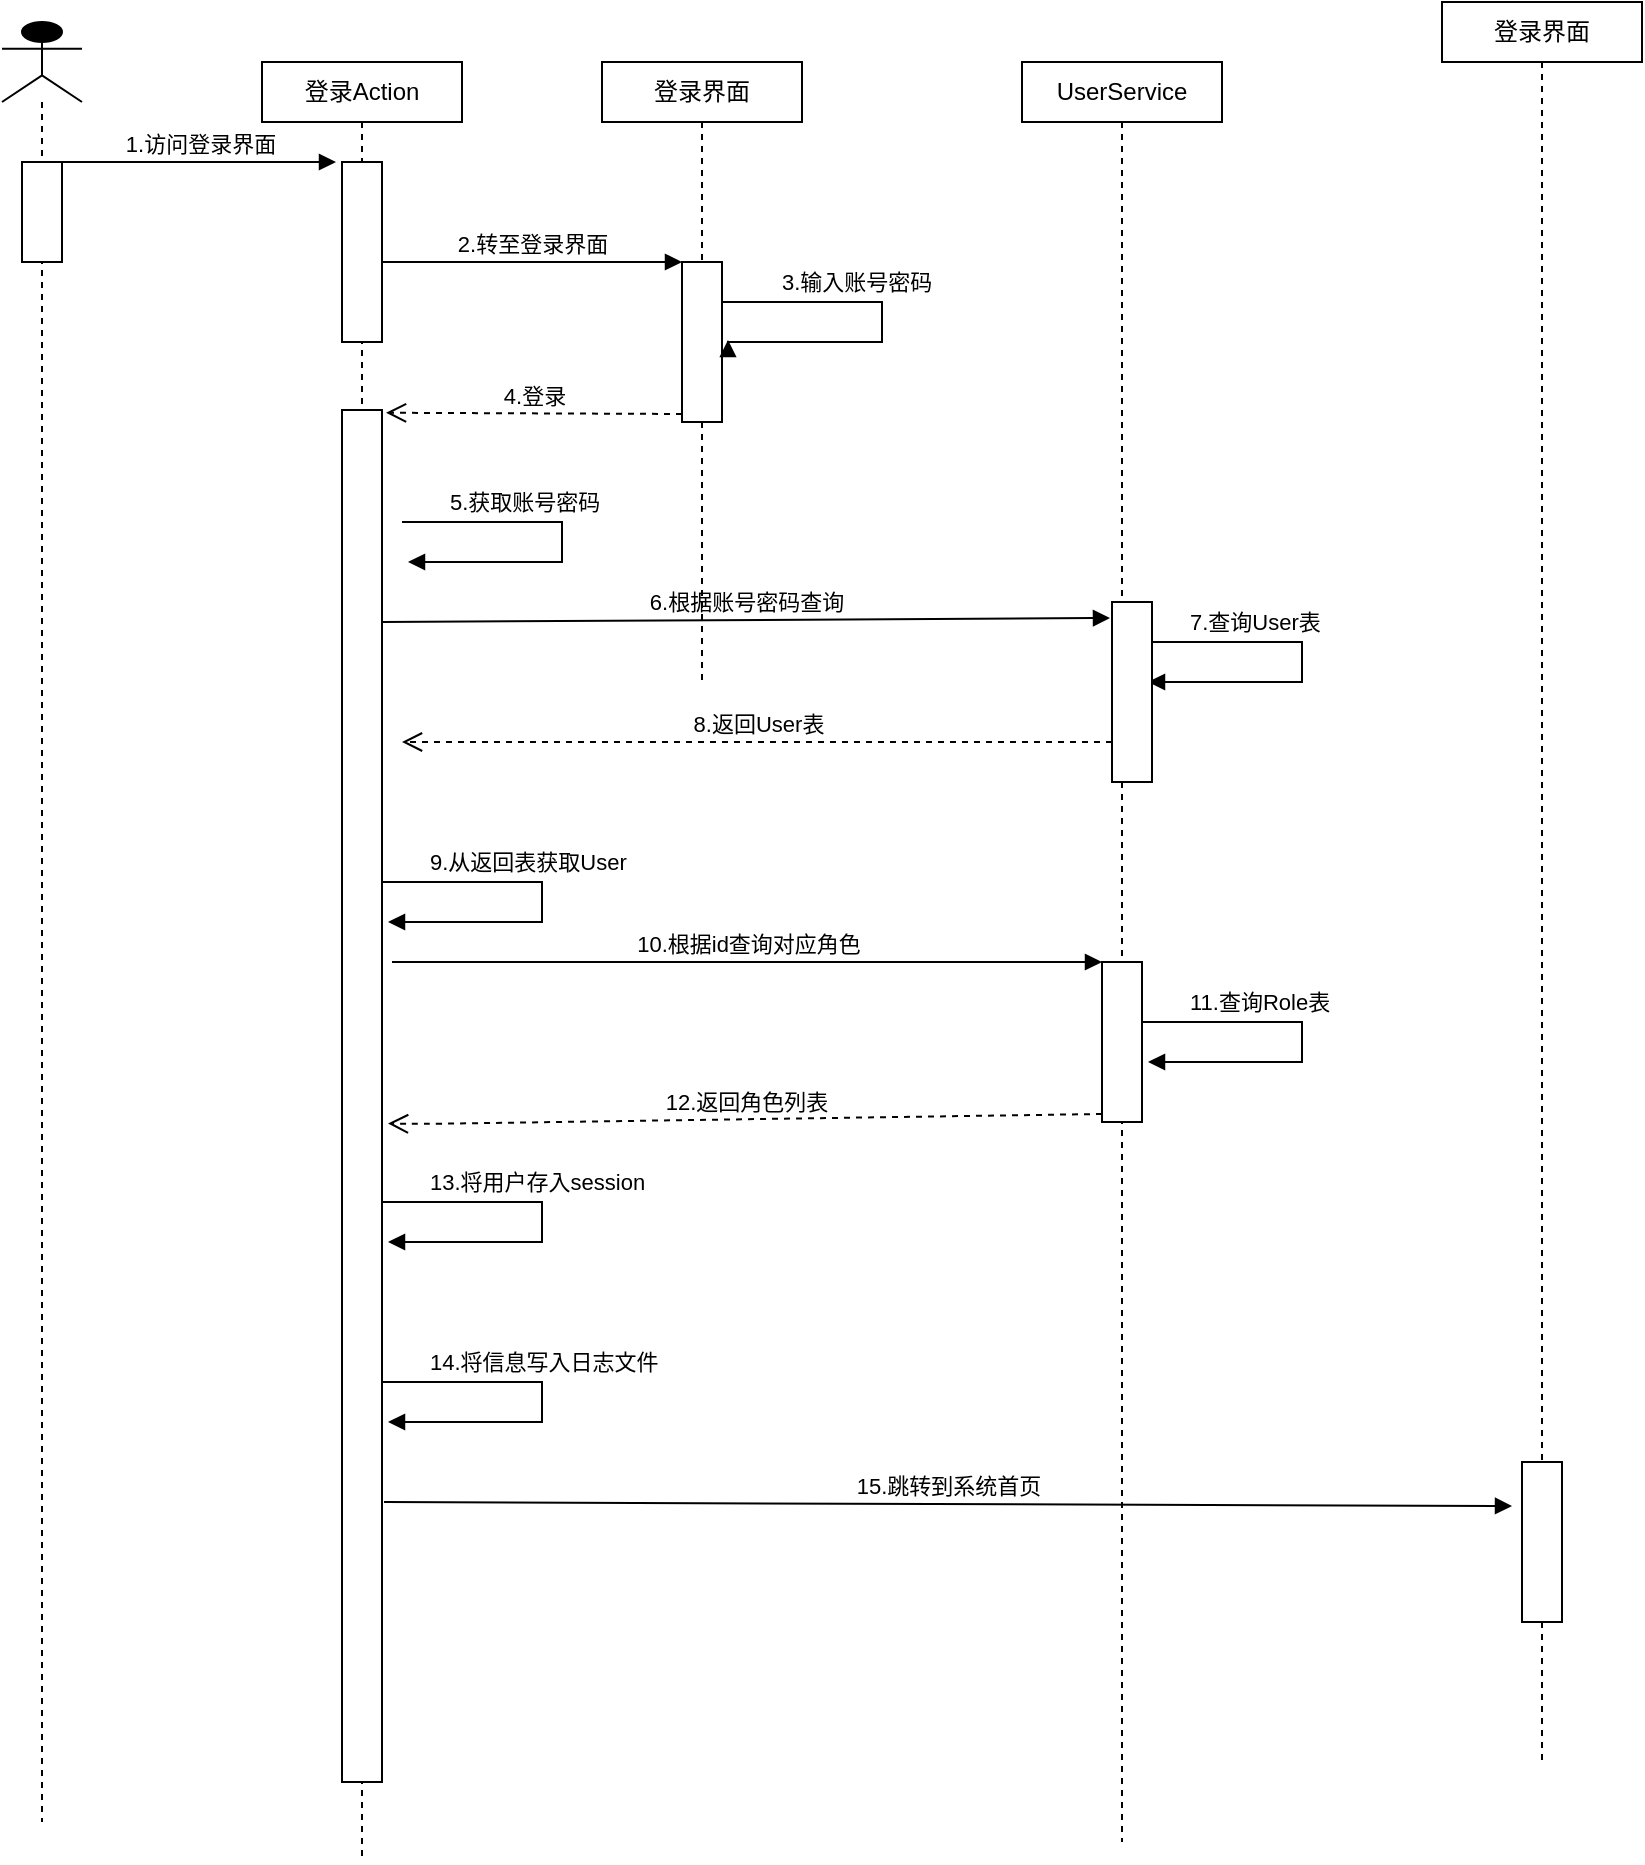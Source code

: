 <mxfile version="14.9.8" type="github">
  <diagram name="Page-1" id="13e1069c-82ec-6db2-03f1-153e76fe0fe0">
    <mxGraphModel dx="2066" dy="1154" grid="1" gridSize="10" guides="1" tooltips="1" connect="1" arrows="1" fold="1" page="1" pageScale="1" pageWidth="1100" pageHeight="850" background="none" math="0" shadow="0">
      <root>
        <mxCell id="0" />
        <mxCell id="1" parent="0" />
        <mxCell id="V67h488wyW6hvviUl2gR-12" value="登录Action" style="shape=umlLifeline;perimeter=lifelinePerimeter;whiteSpace=wrap;html=1;container=1;collapsible=0;recursiveResize=0;outlineConnect=0;fillColor=#FFFFFF;size=30;" parent="1" vertex="1">
          <mxGeometry x="170" y="70" width="100" height="900" as="geometry" />
        </mxCell>
        <mxCell id="V67h488wyW6hvviUl2gR-17" value="" style="html=1;points=[];perimeter=orthogonalPerimeter;strokeColor=#000000;fillColor=#FFFFFF;" parent="V67h488wyW6hvviUl2gR-12" vertex="1">
          <mxGeometry x="40" y="50" width="20" height="90" as="geometry" />
        </mxCell>
        <mxCell id="V67h488wyW6hvviUl2gR-33" value="" style="html=1;points=[];perimeter=orthogonalPerimeter;strokeColor=#000000;fillColor=#FFFFFF;" parent="V67h488wyW6hvviUl2gR-12" vertex="1">
          <mxGeometry x="40" y="174" width="20" height="686" as="geometry" />
        </mxCell>
        <mxCell id="V67h488wyW6hvviUl2gR-39" value="6.根据账号密码查询" style="html=1;verticalAlign=bottom;endArrow=block;entryX=-0.05;entryY=0.089;entryDx=0;entryDy=0;entryPerimeter=0;" parent="V67h488wyW6hvviUl2gR-12" target="V67h488wyW6hvviUl2gR-36" edge="1">
          <mxGeometry width="80" relative="1" as="geometry">
            <mxPoint x="60" y="280" as="sourcePoint" />
            <mxPoint x="140" y="280" as="targetPoint" />
          </mxGeometry>
        </mxCell>
        <mxCell id="V67h488wyW6hvviUl2gR-13" value="UserService" style="shape=umlLifeline;perimeter=lifelinePerimeter;whiteSpace=wrap;html=1;container=1;collapsible=0;recursiveResize=0;outlineConnect=0;fillColor=#FFFFFF;size=30;" parent="1" vertex="1">
          <mxGeometry x="550" y="70" width="100" height="890" as="geometry" />
        </mxCell>
        <mxCell id="V67h488wyW6hvviUl2gR-47" value="" style="html=1;points=[];perimeter=orthogonalPerimeter;strokeColor=#000000;fillColor=#FFFFFF;" parent="V67h488wyW6hvviUl2gR-13" vertex="1">
          <mxGeometry x="40" y="450" width="20" height="80" as="geometry" />
        </mxCell>
        <mxCell id="V67h488wyW6hvviUl2gR-14" value="登录界面" style="shape=umlLifeline;perimeter=lifelinePerimeter;whiteSpace=wrap;html=1;container=1;collapsible=0;recursiveResize=0;outlineConnect=0;fillColor=#FFFFFF;size=30;" parent="1" vertex="1">
          <mxGeometry x="340" y="70" width="100" height="310" as="geometry" />
        </mxCell>
        <mxCell id="V67h488wyW6hvviUl2gR-26" value="" style="html=1;points=[];perimeter=orthogonalPerimeter;strokeColor=#000000;fillColor=#FFFFFF;" parent="V67h488wyW6hvviUl2gR-14" vertex="1">
          <mxGeometry x="40" y="100" width="20" height="80" as="geometry" />
        </mxCell>
        <mxCell id="V67h488wyW6hvviUl2gR-15" value="登录界面" style="shape=umlLifeline;perimeter=lifelinePerimeter;whiteSpace=wrap;html=1;container=1;collapsible=0;recursiveResize=0;outlineConnect=0;fillColor=#FFFFFF;size=30;" parent="1" vertex="1">
          <mxGeometry x="760" y="40" width="100" height="880" as="geometry" />
        </mxCell>
        <mxCell id="V67h488wyW6hvviUl2gR-53" value="" style="html=1;points=[];perimeter=orthogonalPerimeter;strokeColor=#000000;fillColor=#FFFFFF;" parent="V67h488wyW6hvviUl2gR-15" vertex="1">
          <mxGeometry x="40" y="730" width="20" height="80" as="geometry" />
        </mxCell>
        <mxCell id="V67h488wyW6hvviUl2gR-16" value="" style="shape=umlLifeline;participant=umlActor;perimeter=lifelinePerimeter;whiteSpace=wrap;html=1;container=1;collapsible=0;recursiveResize=0;verticalAlign=top;spacingTop=36;outlineConnect=0;strokeColor=#000000;fillColor=#000000;" parent="1" vertex="1">
          <mxGeometry x="40" y="50" width="40" height="900" as="geometry" />
        </mxCell>
        <mxCell id="V67h488wyW6hvviUl2gR-18" value="" style="html=1;points=[];perimeter=orthogonalPerimeter;strokeColor=#000000;fillColor=#FFFFFF;" parent="1" vertex="1">
          <mxGeometry x="50" y="120" width="20" height="50" as="geometry" />
        </mxCell>
        <mxCell id="V67h488wyW6hvviUl2gR-20" value="1.访问登录界面" style="html=1;verticalAlign=bottom;endArrow=block;" parent="1" source="V67h488wyW6hvviUl2gR-18" edge="1">
          <mxGeometry width="80" relative="1" as="geometry">
            <mxPoint x="120" y="170" as="sourcePoint" />
            <mxPoint x="207" y="120" as="targetPoint" />
            <Array as="points">
              <mxPoint x="130" y="120" />
            </Array>
          </mxGeometry>
        </mxCell>
        <mxCell id="V67h488wyW6hvviUl2gR-27" value="2.转至登录界面" style="html=1;verticalAlign=bottom;endArrow=block;entryX=0;entryY=0;" parent="1" source="V67h488wyW6hvviUl2gR-17" target="V67h488wyW6hvviUl2gR-26" edge="1">
          <mxGeometry relative="1" as="geometry">
            <mxPoint x="310" y="170" as="sourcePoint" />
          </mxGeometry>
        </mxCell>
        <mxCell id="V67h488wyW6hvviUl2gR-32" value="3.输入账号密码" style="edgeStyle=orthogonalEdgeStyle;html=1;align=left;spacingLeft=2;endArrow=block;rounded=0;" parent="1" edge="1">
          <mxGeometry x="-0.708" y="10" relative="1" as="geometry">
            <mxPoint x="400" y="190" as="sourcePoint" />
            <Array as="points">
              <mxPoint x="480" y="190" />
              <mxPoint x="480" y="210" />
            </Array>
            <mxPoint x="403" y="209" as="targetPoint" />
            <mxPoint as="offset" />
          </mxGeometry>
        </mxCell>
        <mxCell id="V67h488wyW6hvviUl2gR-28" value="4.登录" style="html=1;verticalAlign=bottom;endArrow=open;dashed=1;endSize=8;exitX=0;exitY=0.95;entryX=1.1;entryY=0.002;entryDx=0;entryDy=0;entryPerimeter=0;" parent="1" source="V67h488wyW6hvviUl2gR-26" target="V67h488wyW6hvviUl2gR-33" edge="1">
          <mxGeometry relative="1" as="geometry">
            <mxPoint x="310" y="246" as="targetPoint" />
          </mxGeometry>
        </mxCell>
        <mxCell id="V67h488wyW6hvviUl2gR-35" value="7.查询User表" style="edgeStyle=orthogonalEdgeStyle;html=1;align=left;spacingLeft=2;endArrow=block;rounded=0;entryX=1.15;entryY=0.488;entryDx=0;entryDy=0;entryPerimeter=0;" parent="1" edge="1">
          <mxGeometry x="-0.774" y="10" relative="1" as="geometry">
            <mxPoint x="610" y="360" as="sourcePoint" />
            <Array as="points">
              <mxPoint x="690" y="360" />
              <mxPoint x="690" y="380" />
            </Array>
            <mxPoint x="613" y="379.04" as="targetPoint" />
            <mxPoint as="offset" />
          </mxGeometry>
        </mxCell>
        <mxCell id="V67h488wyW6hvviUl2gR-36" value="" style="html=1;points=[];perimeter=orthogonalPerimeter;strokeColor=#000000;fillColor=#FFFFFF;" parent="1" vertex="1">
          <mxGeometry x="595" y="340" width="20" height="90" as="geometry" />
        </mxCell>
        <mxCell id="V67h488wyW6hvviUl2gR-44" value="5.获取账号密码" style="edgeStyle=orthogonalEdgeStyle;html=1;align=left;spacingLeft=2;endArrow=block;rounded=0;entryX=1.15;entryY=0.488;entryDx=0;entryDy=0;entryPerimeter=0;" parent="1" edge="1">
          <mxGeometry x="-0.774" y="10" relative="1" as="geometry">
            <mxPoint x="240" y="300" as="sourcePoint" />
            <Array as="points">
              <mxPoint x="320" y="300" />
              <mxPoint x="320" y="320" />
            </Array>
            <mxPoint x="243" y="319.04" as="targetPoint" />
            <mxPoint as="offset" />
          </mxGeometry>
        </mxCell>
        <mxCell id="V67h488wyW6hvviUl2gR-45" value="8.返回User表" style="html=1;verticalAlign=bottom;endArrow=open;dashed=1;endSize=8;" parent="1" edge="1">
          <mxGeometry relative="1" as="geometry">
            <mxPoint x="595" y="410" as="sourcePoint" />
            <mxPoint x="240" y="410" as="targetPoint" />
          </mxGeometry>
        </mxCell>
        <mxCell id="V67h488wyW6hvviUl2gR-46" value="9.从返回表获取User" style="edgeStyle=orthogonalEdgeStyle;html=1;align=left;spacingLeft=2;endArrow=block;rounded=0;entryX=1.15;entryY=0.488;entryDx=0;entryDy=0;entryPerimeter=0;" parent="1" edge="1">
          <mxGeometry x="-0.774" y="10" relative="1" as="geometry">
            <mxPoint x="230" y="480" as="sourcePoint" />
            <Array as="points">
              <mxPoint x="310" y="480" />
              <mxPoint x="310" y="500" />
            </Array>
            <mxPoint x="233" y="499.04" as="targetPoint" />
            <mxPoint as="offset" />
          </mxGeometry>
        </mxCell>
        <mxCell id="V67h488wyW6hvviUl2gR-48" value="10.根据id查询对应角色" style="html=1;verticalAlign=bottom;endArrow=block;entryX=0;entryY=0;" parent="1" target="V67h488wyW6hvviUl2gR-47" edge="1">
          <mxGeometry relative="1" as="geometry">
            <mxPoint x="235" y="520" as="sourcePoint" />
          </mxGeometry>
        </mxCell>
        <mxCell id="V67h488wyW6hvviUl2gR-49" value="12.返回角色列表" style="html=1;verticalAlign=bottom;endArrow=open;dashed=1;endSize=8;exitX=0;exitY=0.95;entryX=1.15;entryY=0.52;entryDx=0;entryDy=0;entryPerimeter=0;" parent="1" source="V67h488wyW6hvviUl2gR-47" target="V67h488wyW6hvviUl2gR-33" edge="1">
          <mxGeometry relative="1" as="geometry">
            <mxPoint x="240" y="600" as="targetPoint" />
            <Array as="points">
              <mxPoint x="250" y="601" />
            </Array>
          </mxGeometry>
        </mxCell>
        <mxCell id="V67h488wyW6hvviUl2gR-50" value="11.查询Role表" style="edgeStyle=orthogonalEdgeStyle;html=1;align=left;spacingLeft=2;endArrow=block;rounded=0;entryX=1.15;entryY=0.488;entryDx=0;entryDy=0;entryPerimeter=0;" parent="1" edge="1">
          <mxGeometry x="-0.774" y="10" relative="1" as="geometry">
            <mxPoint x="610" y="550" as="sourcePoint" />
            <Array as="points">
              <mxPoint x="690" y="550" />
              <mxPoint x="690" y="570" />
            </Array>
            <mxPoint x="613" y="569.04" as="targetPoint" />
            <mxPoint as="offset" />
          </mxGeometry>
        </mxCell>
        <mxCell id="V67h488wyW6hvviUl2gR-51" value="13.将用户存入session" style="edgeStyle=orthogonalEdgeStyle;html=1;align=left;spacingLeft=2;endArrow=block;rounded=0;entryX=1.15;entryY=0.488;entryDx=0;entryDy=0;entryPerimeter=0;" parent="1" edge="1">
          <mxGeometry x="-0.774" y="10" relative="1" as="geometry">
            <mxPoint x="230" y="640" as="sourcePoint" />
            <Array as="points">
              <mxPoint x="310" y="640" />
              <mxPoint x="310" y="660" />
            </Array>
            <mxPoint x="233" y="659.04" as="targetPoint" />
            <mxPoint as="offset" />
          </mxGeometry>
        </mxCell>
        <mxCell id="V67h488wyW6hvviUl2gR-52" value="14.将信息写入日志文件" style="edgeStyle=orthogonalEdgeStyle;html=1;align=left;spacingLeft=2;endArrow=block;rounded=0;entryX=1.15;entryY=0.488;entryDx=0;entryDy=0;entryPerimeter=0;" parent="1" edge="1">
          <mxGeometry x="-0.774" y="10" relative="1" as="geometry">
            <mxPoint x="230" y="730" as="sourcePoint" />
            <Array as="points">
              <mxPoint x="310" y="730" />
              <mxPoint x="310" y="750" />
            </Array>
            <mxPoint x="233" y="749.04" as="targetPoint" />
            <mxPoint as="offset" />
          </mxGeometry>
        </mxCell>
        <mxCell id="V67h488wyW6hvviUl2gR-54" value="15.跳转到系统首页" style="html=1;verticalAlign=bottom;endArrow=block;entryX=-0.25;entryY=0.275;entryDx=0;entryDy=0;entryPerimeter=0;exitX=1.05;exitY=0.796;exitDx=0;exitDy=0;exitPerimeter=0;" parent="1" target="V67h488wyW6hvviUl2gR-53" edge="1" source="V67h488wyW6hvviUl2gR-33">
          <mxGeometry width="80" relative="1" as="geometry">
            <mxPoint x="240" y="790" as="sourcePoint" />
            <mxPoint x="320" y="790" as="targetPoint" />
          </mxGeometry>
        </mxCell>
      </root>
    </mxGraphModel>
  </diagram>
</mxfile>
